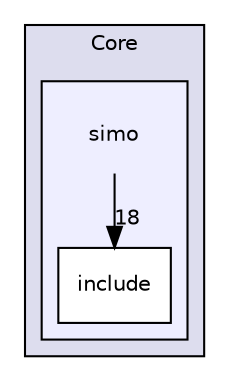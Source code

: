 digraph "Core/simo" {
  compound=true
  node [ fontsize="10", fontname="Helvetica"];
  edge [ labelfontsize="10", labelfontname="Helvetica"];
  subgraph clusterdir_c6310732a22f63c0c2fc5595561e68f1 {
    graph [ bgcolor="#ddddee", pencolor="black", label="Core" fontname="Helvetica", fontsize="10", URL="dir_c6310732a22f63c0c2fc5595561e68f1.html"]
  subgraph clusterdir_1ffac0d2630f4824660dea6691be9d7f {
    graph [ bgcolor="#eeeeff", pencolor="black", label="" URL="dir_1ffac0d2630f4824660dea6691be9d7f.html"];
    dir_1ffac0d2630f4824660dea6691be9d7f [shape=plaintext label="simo"];
    dir_51ae6caf7e11bae481ee121923f41a47 [shape=box label="include" color="black" fillcolor="white" style="filled" URL="dir_51ae6caf7e11bae481ee121923f41a47.html"];
  }
  }
  dir_1ffac0d2630f4824660dea6691be9d7f->dir_51ae6caf7e11bae481ee121923f41a47 [headlabel="18", labeldistance=1.5 headhref="dir_000001_000002.html"];
}
